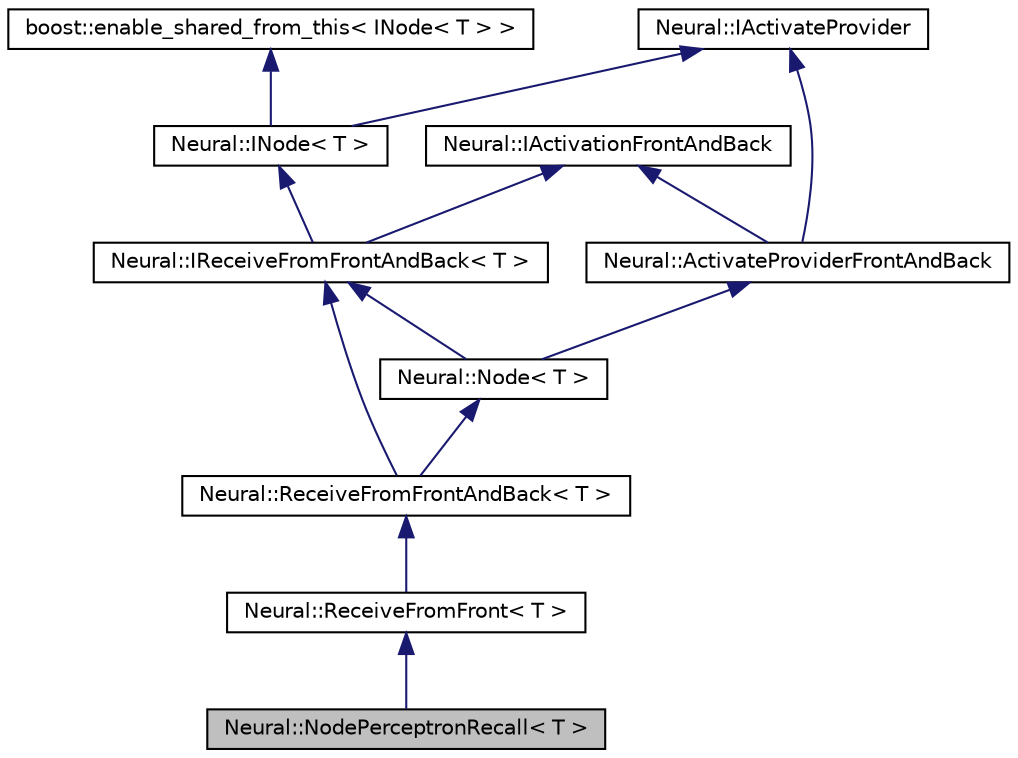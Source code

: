 digraph G
{
  edge [fontname="Helvetica",fontsize="10",labelfontname="Helvetica",labelfontsize="10"];
  node [fontname="Helvetica",fontsize="10",shape=record];
  Node1 [label="Neural::NodePerceptronRecall\< T \>",height=0.2,width=0.4,color="black", fillcolor="grey75", style="filled" fontcolor="black"];
  Node2 -> Node1 [dir=back,color="midnightblue",fontsize="10",style="solid",fontname="Helvetica"];
  Node2 [label="Neural::ReceiveFromFront\< T \>",height=0.2,width=0.4,color="black", fillcolor="white", style="filled",URL="$class_neural_1_1_receive_from_front.html"];
  Node3 -> Node2 [dir=back,color="midnightblue",fontsize="10",style="solid",fontname="Helvetica"];
  Node3 [label="Neural::ReceiveFromFrontAndBack\< T \>",height=0.2,width=0.4,color="black", fillcolor="white", style="filled",URL="$class_neural_1_1_receive_from_front_and_back.html"];
  Node4 -> Node3 [dir=back,color="midnightblue",fontsize="10",style="solid",fontname="Helvetica"];
  Node4 [label="Neural::Node\< T \>",height=0.2,width=0.4,color="black", fillcolor="white", style="filled",URL="$class_neural_1_1_node.html"];
  Node5 -> Node4 [dir=back,color="midnightblue",fontsize="10",style="solid",fontname="Helvetica"];
  Node5 [label="Neural::IReceiveFromFrontAndBack\< T \>",height=0.2,width=0.4,color="black", fillcolor="white", style="filled",URL="$class_neural_1_1_i_receive_from_front_and_back.html"];
  Node6 -> Node5 [dir=back,color="midnightblue",fontsize="10",style="solid",fontname="Helvetica"];
  Node6 [label="Neural::INode\< T \>",height=0.2,width=0.4,color="black", fillcolor="white", style="filled",URL="$class_neural_1_1_i_node.html"];
  Node7 -> Node6 [dir=back,color="midnightblue",fontsize="10",style="solid",fontname="Helvetica"];
  Node7 [label="boost::enable_shared_from_this\< INode\< T \> \>",height=0.2,width=0.4,color="black", fillcolor="white", style="filled",URL="$classboost_1_1enable__shared__from__this.html"];
  Node8 -> Node6 [dir=back,color="midnightblue",fontsize="10",style="solid",fontname="Helvetica"];
  Node8 [label="Neural::IActivateProvider",height=0.2,width=0.4,color="black", fillcolor="white", style="filled",URL="$class_neural_1_1_i_activate_provider.html"];
  Node9 -> Node5 [dir=back,color="midnightblue",fontsize="10",style="solid",fontname="Helvetica"];
  Node9 [label="Neural::IActivationFrontAndBack",height=0.2,width=0.4,color="black", fillcolor="white", style="filled",URL="$class_neural_1_1_i_activation_front_and_back.html"];
  Node10 -> Node4 [dir=back,color="midnightblue",fontsize="10",style="solid",fontname="Helvetica"];
  Node10 [label="Neural::ActivateProviderFrontAndBack",height=0.2,width=0.4,color="black", fillcolor="white", style="filled",URL="$class_neural_1_1_activate_provider_front_and_back.html"];
  Node8 -> Node10 [dir=back,color="midnightblue",fontsize="10",style="solid",fontname="Helvetica"];
  Node9 -> Node10 [dir=back,color="midnightblue",fontsize="10",style="solid",fontname="Helvetica"];
  Node5 -> Node3 [dir=back,color="midnightblue",fontsize="10",style="solid",fontname="Helvetica"];
}
